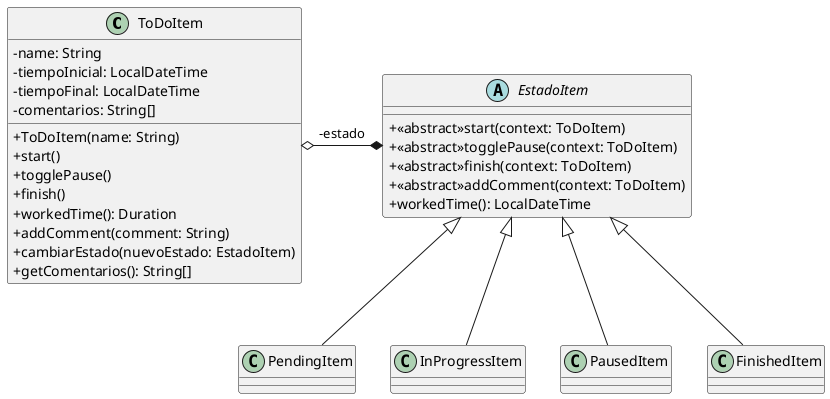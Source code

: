 @startuml

skinparam classAttributeIconSize 0

class ToDoItem {
-name: String
-tiempoInicial: LocalDateTime
-tiempoFinal: LocalDateTime
-comentarios: String[]
+ToDoItem(name: String)
+start()
+togglePause()
+finish()
+workedTime(): Duration
+addComment(comment: String)
+cambiarEstado(nuevoEstado: EstadoItem)
+getComentarios(): String[]
}

abstract class EstadoItem {
+<<abstract>>start(context: ToDoItem)
+<<abstract>>togglePause(context: ToDoItem)
+<<abstract>>finish(context: ToDoItem)
+<<abstract>>addComment(context: ToDoItem)
+workedTime(): LocalDateTime
}

class PendingItem extends EstadoItem {}
class InProgressItem extends EstadoItem {}
class PausedItem extends EstadoItem {}
class FinishedItem extends EstadoItem {}


ToDoItem o-right-* EstadoItem: -estado

@enduml
